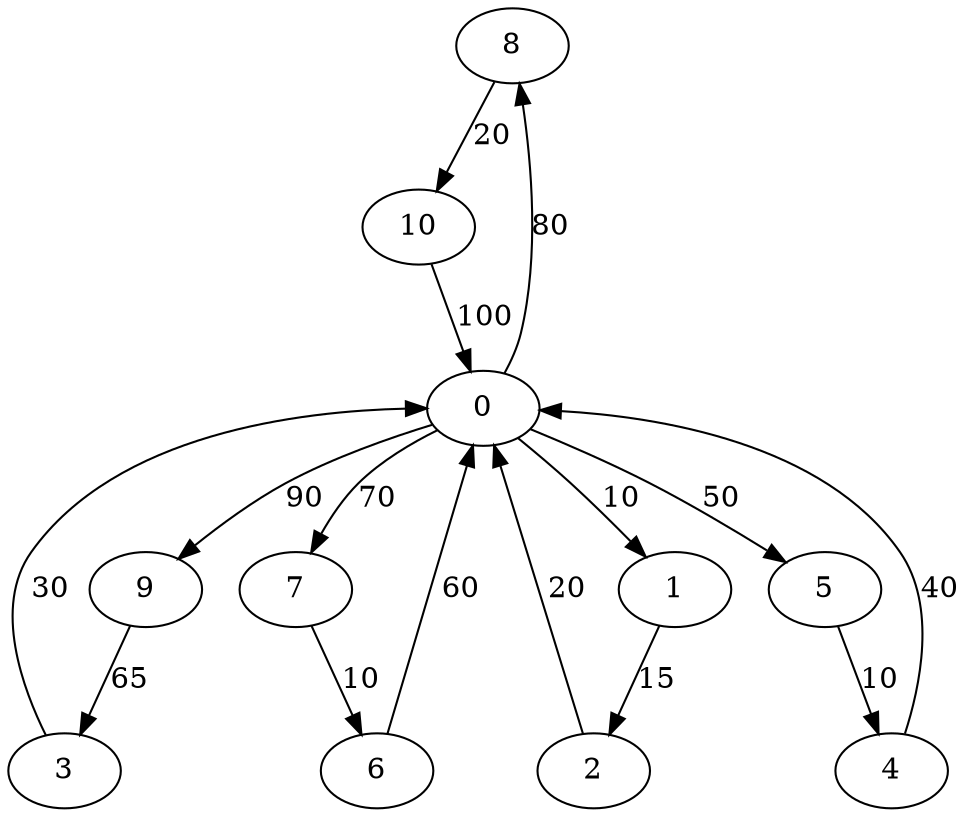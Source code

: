 digraph G {
	8->10[ label=20 ];
	9->3[ label=65 ];
	10->0[ label=100 ];
	0->7[ label=70 ];
	0->1[ label=10 ];
	0->5[ label=50 ];
	0->8[ label=80 ];
	0->9[ label=90 ];
	7->6[ label=10 ];
	6->0[ label=60 ];
	1->2[ label=15 ];
	2->0[ label=20 ];
	5->4[ label=10 ];
	4->0[ label=40 ];
	3->0[ label=30 ];
	0 [ label=0 ];
	1 [ label=1 ];
	10 [ label=10 ];
	2 [ label=2 ];
	3 [ label=3 ];
	4 [ label=4 ];
	5 [ label=5 ];
	6 [ label=6 ];
	7 [ label=7 ];
	8 [ label=8 ];
	9 [ label=9 ];

}
